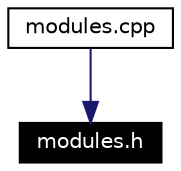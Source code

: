 digraph inheritance
{
  Node58 [shape="box",label="modules.h",fontsize=10,height=0.2,width=0.4,fontname="Helvetica",color="black",style="filled" fontcolor="white"];
  Node59 -> Node58 [color="midnightblue",fontsize=10,style="solid",fontname="Helvetica"];
  Node59 [shape="box",label="modules.cpp",fontsize=10,height=0.2,width=0.4,fontname="Helvetica",color="black",URL="$modules_8cpp.html"];
}
